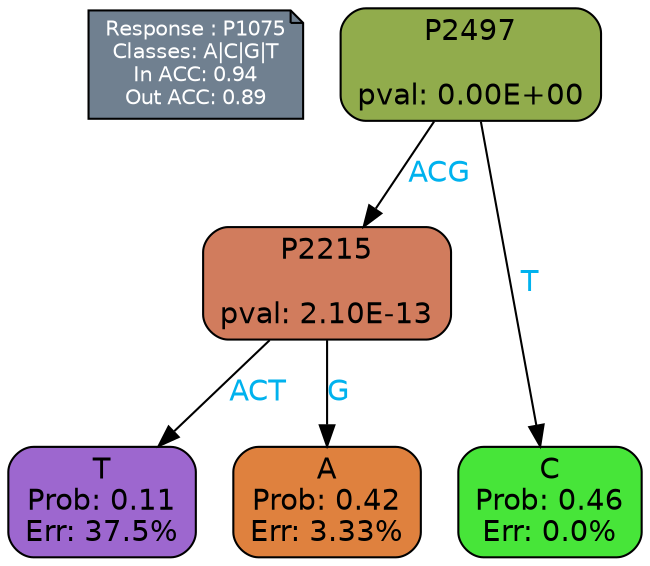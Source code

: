 digraph Tree {
node [shape=box, style="filled, rounded", color="black", fontname=helvetica] ;
graph [ranksep=equally, splines=polylines, bgcolor=transparent, dpi=600] ;
edge [fontname=helvetica] ;
LEGEND [label="Response : P1075
Classes: A|C|G|T
In ACC: 0.94
Out ACC: 0.89
",shape=note,align=left,style=filled,fillcolor="slategray",fontcolor="white",fontsize=10];1 [label="P2497

pval: 0.00E+00", fillcolor="#91ac4c"] ;
2 [label="P2215

pval: 2.10E-13", fillcolor="#d17c5d"] ;
3 [label="T
Prob: 0.11
Err: 37.5%", fillcolor="#9d67cf"] ;
4 [label="A
Prob: 0.42
Err: 3.33%", fillcolor="#df813e"] ;
5 [label="C
Prob: 0.46
Err: 0.0%", fillcolor="#47e539"] ;
1 -> 2 [label="ACG",fontcolor=deepskyblue2] ;
1 -> 5 [label="T",fontcolor=deepskyblue2] ;
2 -> 3 [label="ACT",fontcolor=deepskyblue2] ;
2 -> 4 [label="G",fontcolor=deepskyblue2] ;
{rank = same; 3;4;5;}{rank = same; LEGEND;1;}}